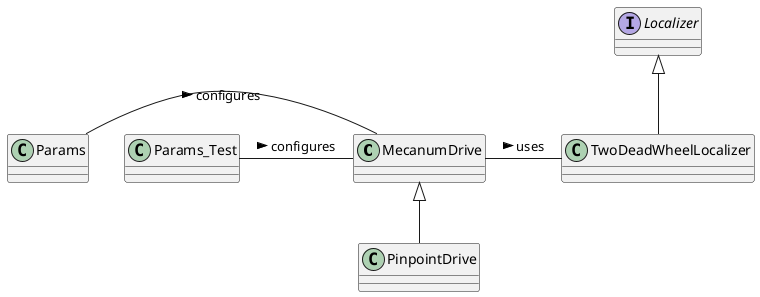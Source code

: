 @startuml
'https://plantuml.com/class-diagram

class MecanumDrive
class TwoDeadWheelLocalizer
interface Localizer
class Params
class Params_Test

Localizer <|-- TwoDeadWheelLocalizer
MecanumDrive <|-- PinpointDrive

MecanumDrive - TwoDeadWheelLocalizer : uses >
Params - MecanumDrive : configures >
Params_Test - MecanumDrive : configures >

@enduml